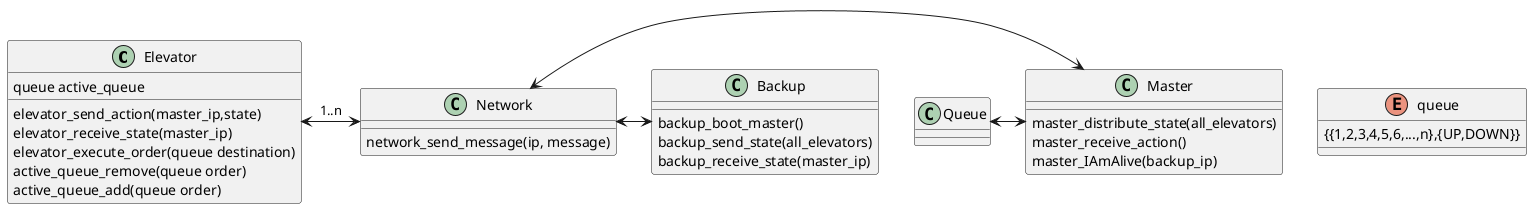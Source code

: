 @startuml

class Elevator  {
    queue active_queue
    elevator_send_action(master_ip,state)
    elevator_receive_state(master_ip)
    elevator_execute_order(queue destination)
    active_queue_remove(queue order)
    active_queue_add(queue order)
}
class Master{
    master_distribute_state(all_elevators)
    master_receive_action()
    master_IAmAlive(backup_ip)
}
class Network{
    network_send_message(ip, message)
}

class Backup{
    backup_boot_master()
    backup_send_state(all_elevators)
    backup_receive_state(master_ip)
}



enum queue {
    {{1,2,3,4,5,6,...,n},{UP,DOWN}}
}

Elevator  <-> Network: 1..n
Network <-> Master
Network <-> Backup
Queue <-> Master




@enduml
